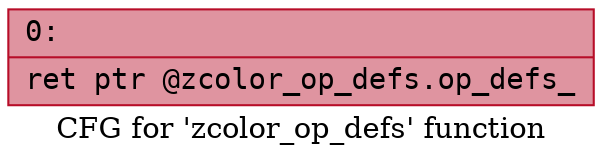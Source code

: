 digraph "CFG for 'zcolor_op_defs' function" {
	label="CFG for 'zcolor_op_defs' function";

	Node0x60000189e940 [shape=record,color="#b70d28ff", style=filled, fillcolor="#b70d2870" fontname="Courier",label="{0:\l|  ret ptr @zcolor_op_defs.op_defs_\l}"];
}
